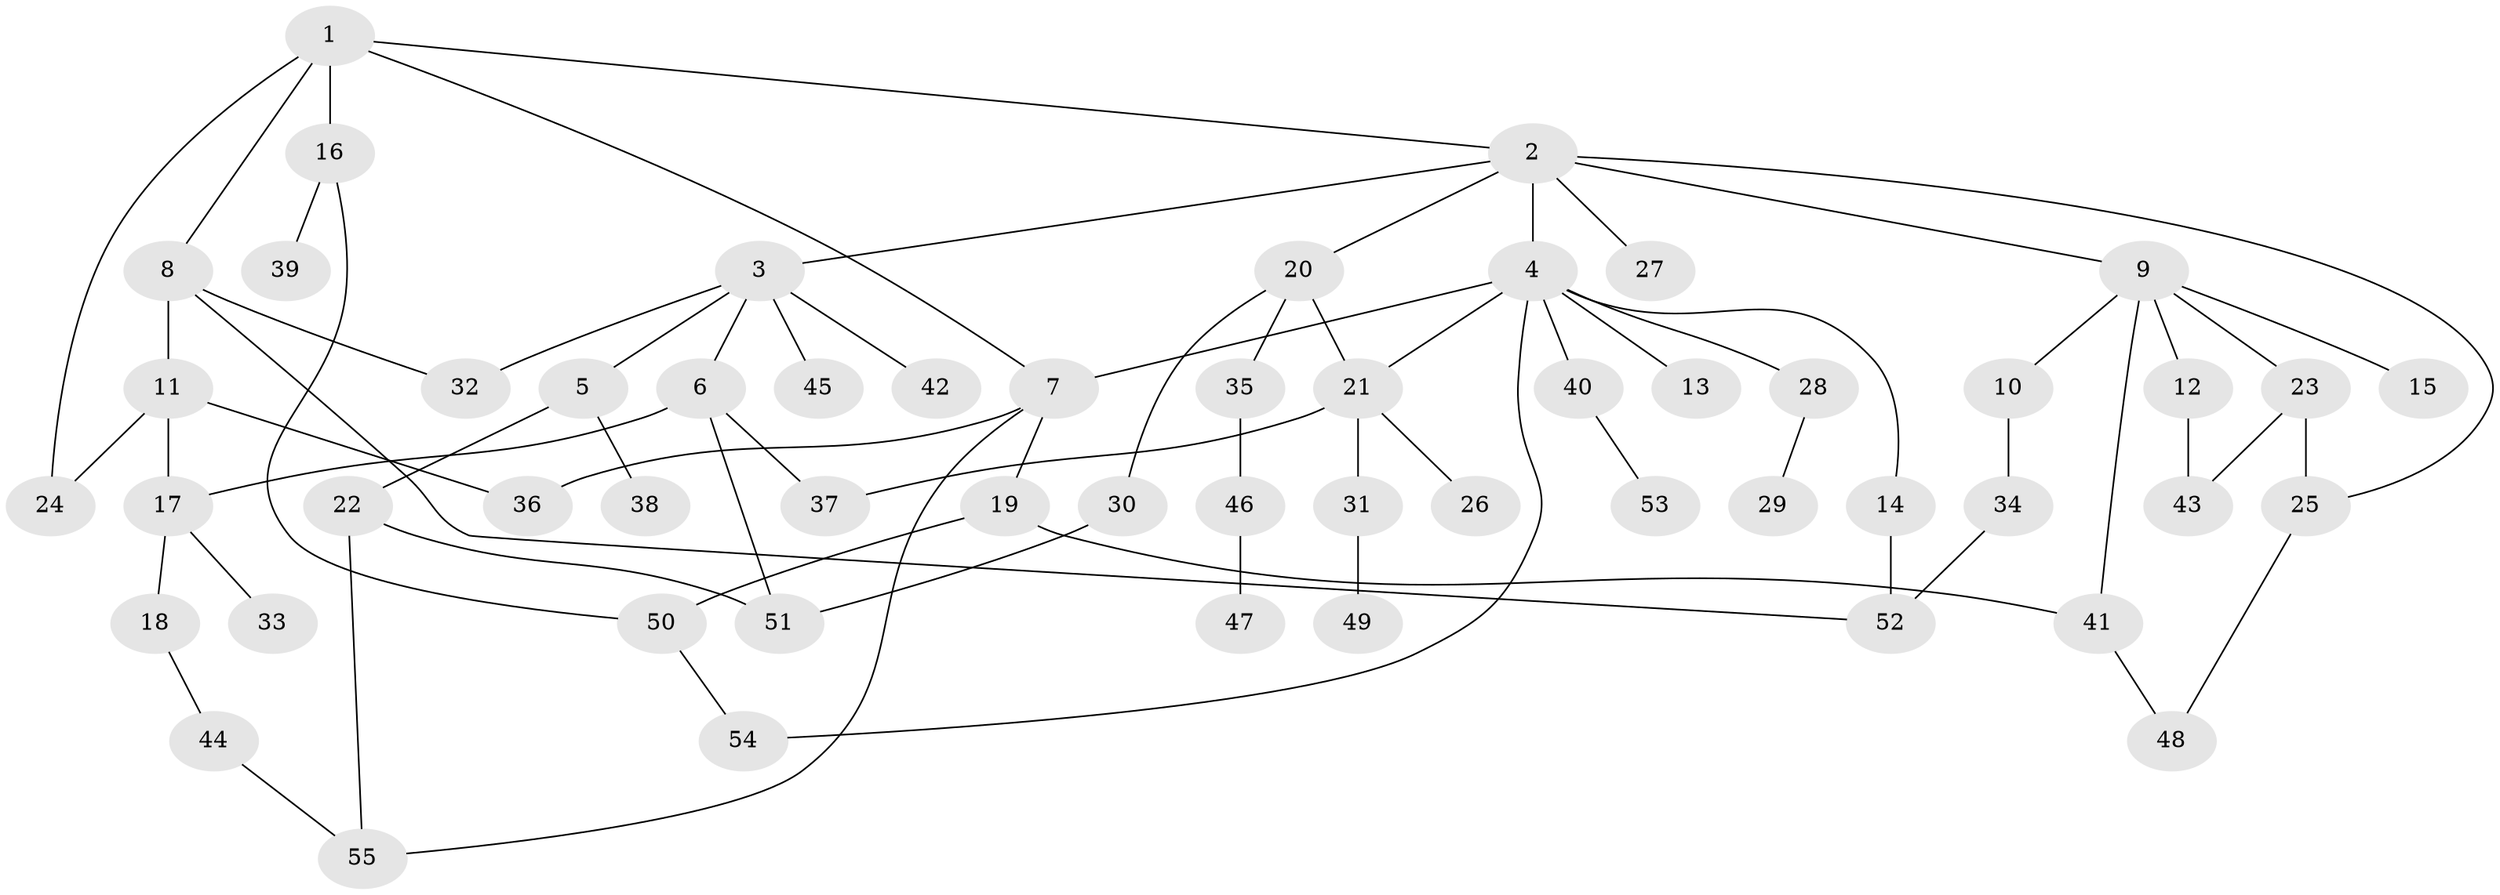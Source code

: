 // Generated by graph-tools (version 1.1) at 2025/49/03/09/25 03:49:23]
// undirected, 55 vertices, 73 edges
graph export_dot {
graph [start="1"]
  node [color=gray90,style=filled];
  1;
  2;
  3;
  4;
  5;
  6;
  7;
  8;
  9;
  10;
  11;
  12;
  13;
  14;
  15;
  16;
  17;
  18;
  19;
  20;
  21;
  22;
  23;
  24;
  25;
  26;
  27;
  28;
  29;
  30;
  31;
  32;
  33;
  34;
  35;
  36;
  37;
  38;
  39;
  40;
  41;
  42;
  43;
  44;
  45;
  46;
  47;
  48;
  49;
  50;
  51;
  52;
  53;
  54;
  55;
  1 -- 2;
  1 -- 7;
  1 -- 8;
  1 -- 16;
  1 -- 24;
  2 -- 3;
  2 -- 4;
  2 -- 9;
  2 -- 20;
  2 -- 25;
  2 -- 27;
  3 -- 5;
  3 -- 6;
  3 -- 32;
  3 -- 42;
  3 -- 45;
  4 -- 13;
  4 -- 14;
  4 -- 21;
  4 -- 28;
  4 -- 40;
  4 -- 54;
  4 -- 7;
  5 -- 22;
  5 -- 38;
  6 -- 37;
  6 -- 51;
  6 -- 17;
  7 -- 19;
  7 -- 36;
  7 -- 55;
  8 -- 11;
  8 -- 52;
  8 -- 32;
  9 -- 10;
  9 -- 12;
  9 -- 15;
  9 -- 23;
  9 -- 41;
  10 -- 34;
  11 -- 17;
  11 -- 36;
  11 -- 24;
  12 -- 43;
  14 -- 52;
  16 -- 39;
  16 -- 50;
  17 -- 18;
  17 -- 33;
  18 -- 44;
  19 -- 41;
  19 -- 50;
  20 -- 30;
  20 -- 35;
  20 -- 21;
  21 -- 26;
  21 -- 31;
  21 -- 37;
  22 -- 51;
  22 -- 55;
  23 -- 43;
  23 -- 25;
  25 -- 48;
  28 -- 29;
  30 -- 51;
  31 -- 49;
  34 -- 52;
  35 -- 46;
  40 -- 53;
  41 -- 48;
  44 -- 55;
  46 -- 47;
  50 -- 54;
}

